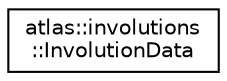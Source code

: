 digraph "Graphical Class Hierarchy"
{
  edge [fontname="Helvetica",fontsize="10",labelfontname="Helvetica",labelfontsize="10"];
  node [fontname="Helvetica",fontsize="10",shape=record];
  rankdir="LR";
  Node1 [label="atlas::involutions\l::InvolutionData",height=0.2,width=0.4,color="black", fillcolor="white", style="filled",URL="$classatlas_1_1involutions_1_1InvolutionData.html"];
}
